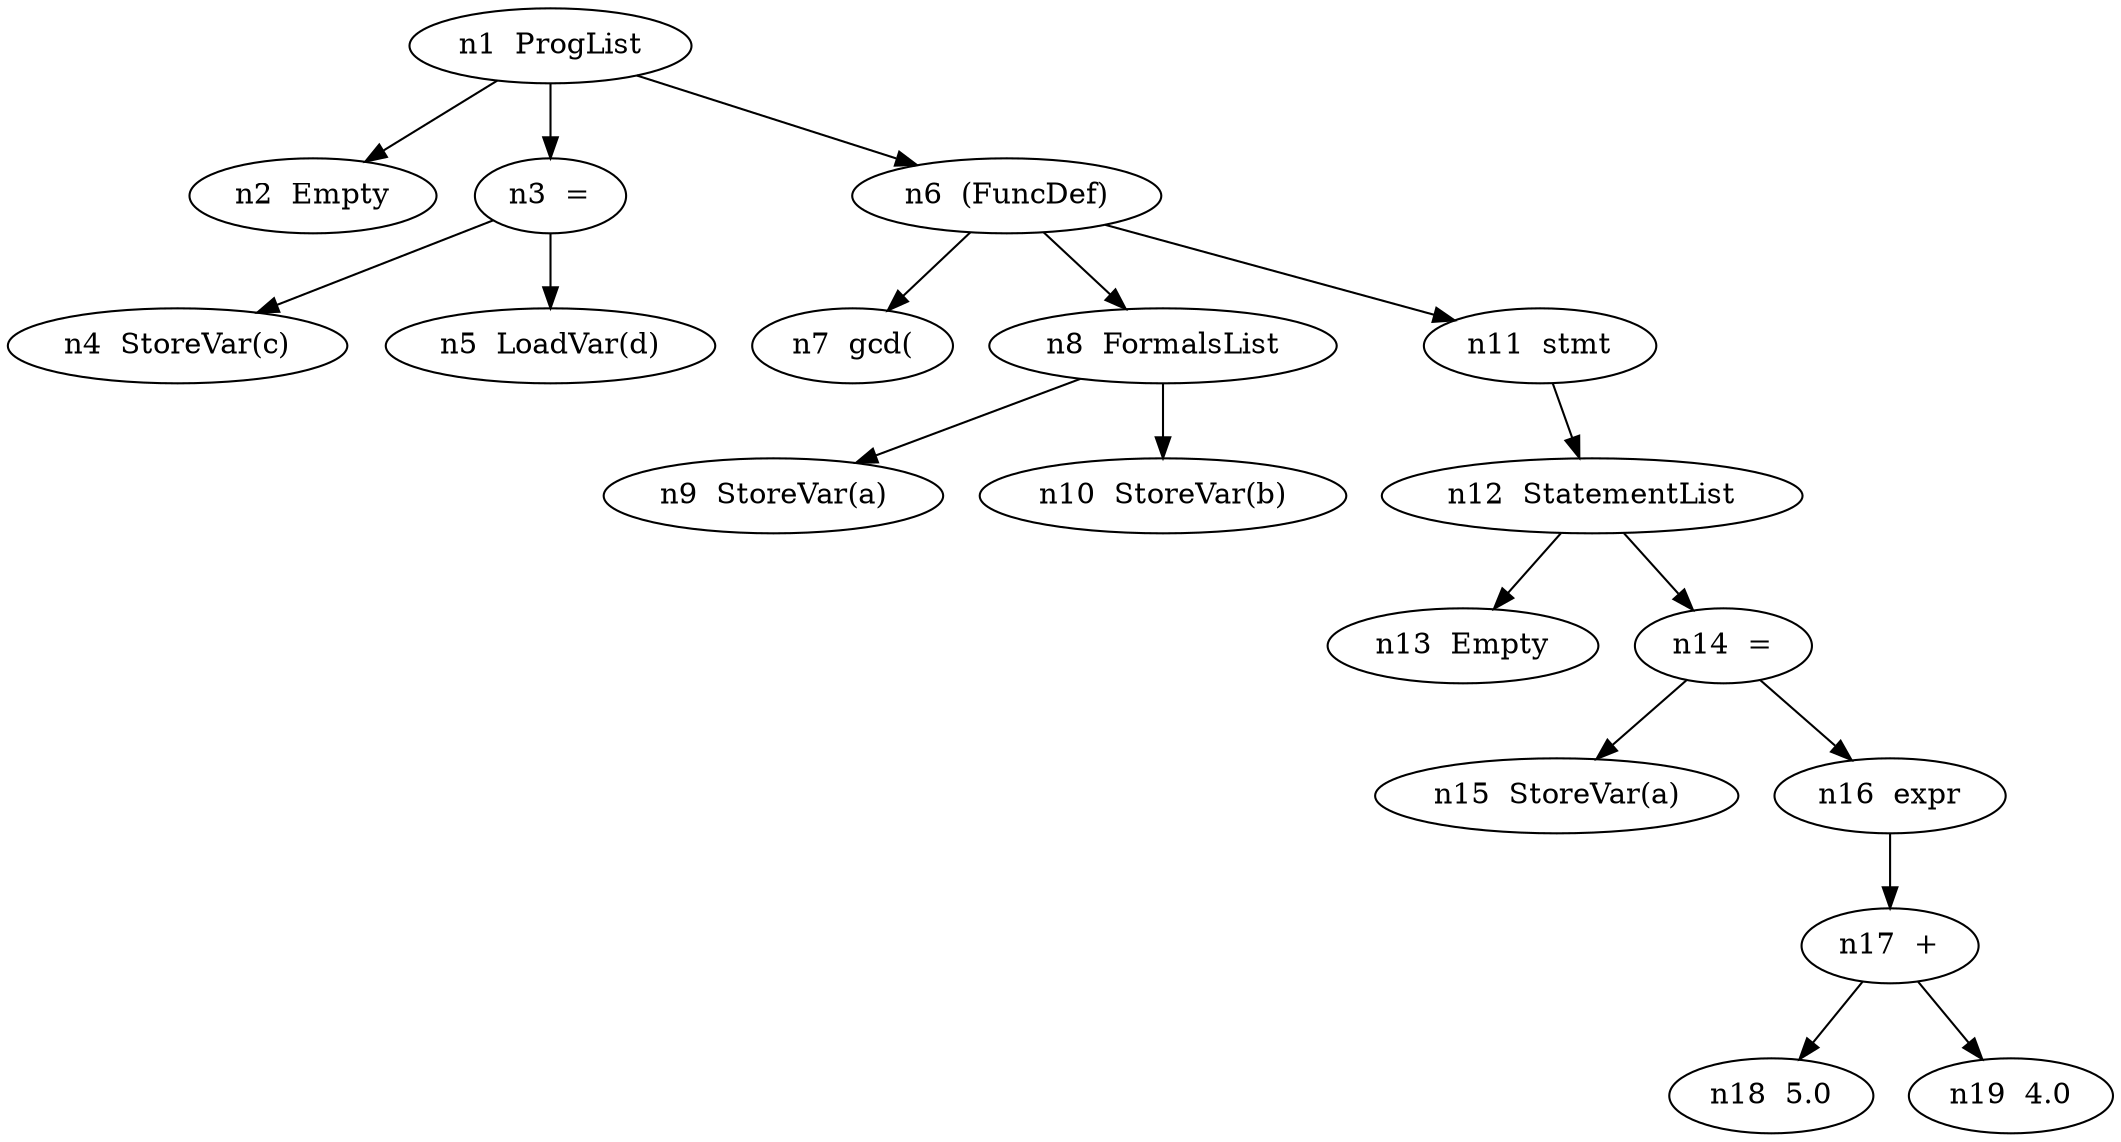 // Compilador
digraph {
	n1 [label="n1  ProgList"]
	n2 [label="n2  Empty"]
		n1 -> n2
	n3 [label="n3  ="]
	n4 [label="n4  StoreVar(c)"]
	n5 [label="n5  LoadVar(d)"]
		n3 -> n4
		n3 -> n5
		n1 -> n3
	n6 [label="n6  (FuncDef)"]
	n7 [label="n7  gcd("]
	n8 [label="n8  FormalsList"]
	n9 [label="n9  StoreVar(a)"]
		n8 -> n9
	n10 [label="n10  StoreVar(b)"]
		n8 -> n10
	n12 [label="n12  StatementList"]
	n13 [label="n13  Empty"]
		n12 -> n13
	n14 [label="n14  ="]
	n15 [label="n15  StoreVar(a)"]
	n17 [label="n17  +"]
	n18 [label="n18  5.0"]
	n19 [label="n19  4.0"]
		n17 -> n18
		n17 -> n19
		n16 -> n17
	n16 [label="n16  expr"]
		n14 -> n15
		n14 -> n16
		n12 -> n14
		n11 -> n12
	n11 [label="n11  stmt"]
		n6 -> n7
		n6 -> n8
		n6 -> n11
		n1 -> n6
}